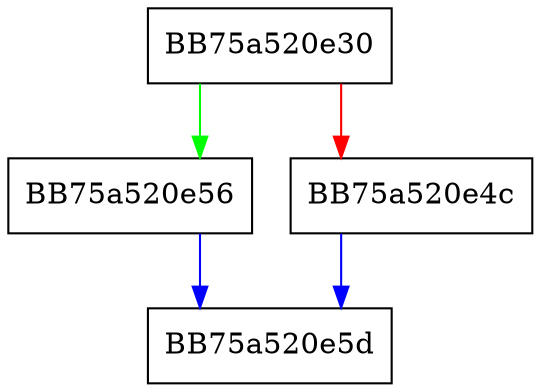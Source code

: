 digraph DetachWriter {
  node [shape="box"];
  graph [splines=ortho];
  BB75a520e30 -> BB75a520e56 [color="green"];
  BB75a520e30 -> BB75a520e4c [color="red"];
  BB75a520e4c -> BB75a520e5d [color="blue"];
  BB75a520e56 -> BB75a520e5d [color="blue"];
}